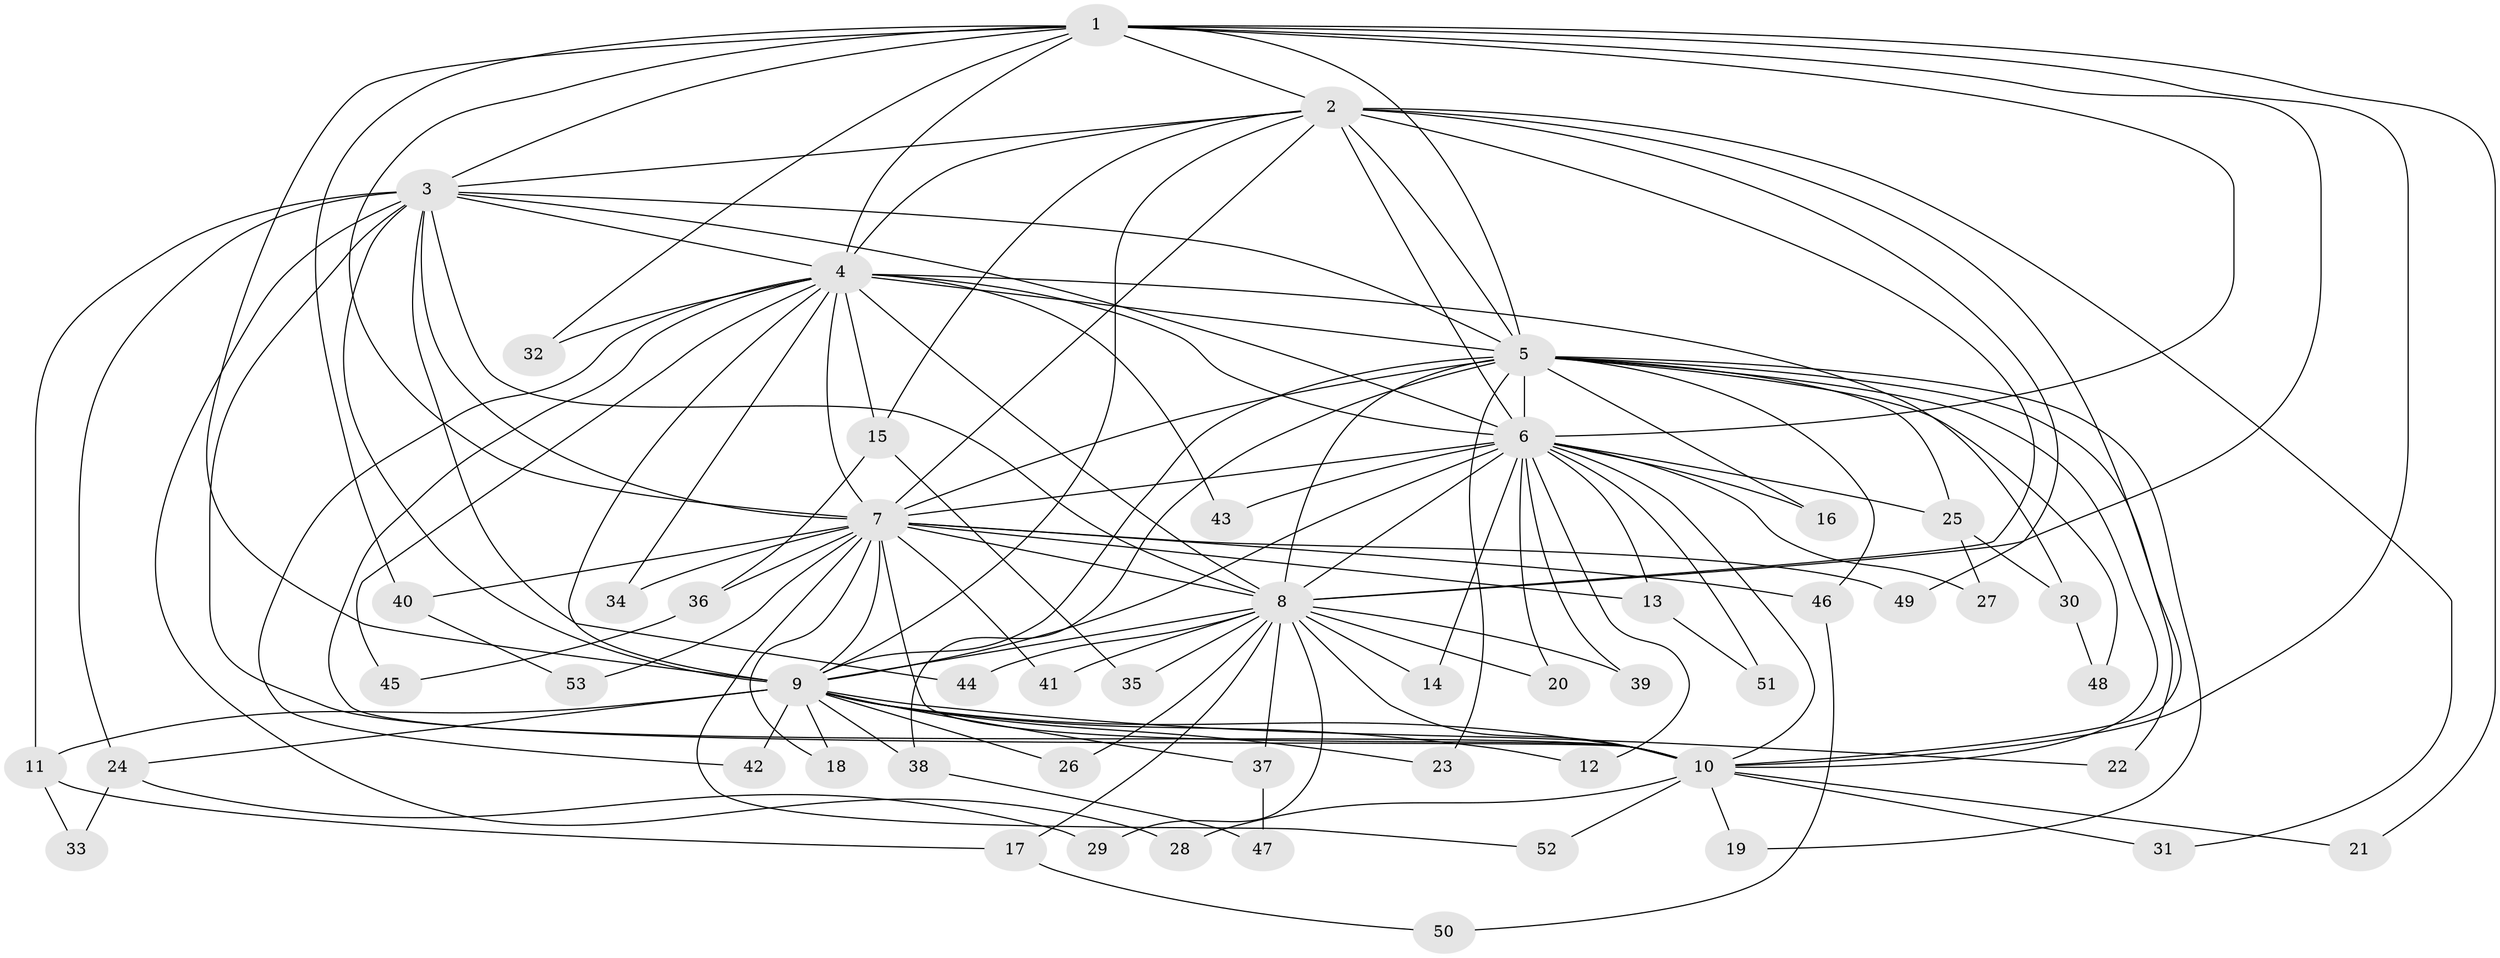 // Generated by graph-tools (version 1.1) at 2025/35/03/09/25 02:35:00]
// undirected, 53 vertices, 131 edges
graph export_dot {
graph [start="1"]
  node [color=gray90,style=filled];
  1;
  2;
  3;
  4;
  5;
  6;
  7;
  8;
  9;
  10;
  11;
  12;
  13;
  14;
  15;
  16;
  17;
  18;
  19;
  20;
  21;
  22;
  23;
  24;
  25;
  26;
  27;
  28;
  29;
  30;
  31;
  32;
  33;
  34;
  35;
  36;
  37;
  38;
  39;
  40;
  41;
  42;
  43;
  44;
  45;
  46;
  47;
  48;
  49;
  50;
  51;
  52;
  53;
  1 -- 2;
  1 -- 3;
  1 -- 4;
  1 -- 5;
  1 -- 6;
  1 -- 7;
  1 -- 8;
  1 -- 9;
  1 -- 10;
  1 -- 21;
  1 -- 32;
  1 -- 40;
  2 -- 3;
  2 -- 4;
  2 -- 5;
  2 -- 6;
  2 -- 7;
  2 -- 8;
  2 -- 9;
  2 -- 10;
  2 -- 15;
  2 -- 31;
  2 -- 49;
  3 -- 4;
  3 -- 5;
  3 -- 6;
  3 -- 7;
  3 -- 8;
  3 -- 9;
  3 -- 10;
  3 -- 11;
  3 -- 24;
  3 -- 28;
  3 -- 44;
  4 -- 5;
  4 -- 6;
  4 -- 7;
  4 -- 8;
  4 -- 9;
  4 -- 10;
  4 -- 15;
  4 -- 30;
  4 -- 32;
  4 -- 34;
  4 -- 42;
  4 -- 43;
  4 -- 45;
  5 -- 6;
  5 -- 7;
  5 -- 8;
  5 -- 9;
  5 -- 10;
  5 -- 16;
  5 -- 19;
  5 -- 22;
  5 -- 23;
  5 -- 25;
  5 -- 38;
  5 -- 46;
  5 -- 48;
  6 -- 7;
  6 -- 8;
  6 -- 9;
  6 -- 10;
  6 -- 12;
  6 -- 13;
  6 -- 14;
  6 -- 16;
  6 -- 20;
  6 -- 25;
  6 -- 27;
  6 -- 39;
  6 -- 43;
  6 -- 51;
  7 -- 8;
  7 -- 9;
  7 -- 10;
  7 -- 13;
  7 -- 18;
  7 -- 34;
  7 -- 36;
  7 -- 40;
  7 -- 41;
  7 -- 46;
  7 -- 49;
  7 -- 52;
  7 -- 53;
  8 -- 9;
  8 -- 10;
  8 -- 14;
  8 -- 17;
  8 -- 20;
  8 -- 26;
  8 -- 29;
  8 -- 35;
  8 -- 37;
  8 -- 39;
  8 -- 41;
  8 -- 44;
  9 -- 10;
  9 -- 11;
  9 -- 12;
  9 -- 18;
  9 -- 22;
  9 -- 23;
  9 -- 24;
  9 -- 26;
  9 -- 37;
  9 -- 38;
  9 -- 42;
  10 -- 19;
  10 -- 21;
  10 -- 28;
  10 -- 31;
  10 -- 52;
  11 -- 17;
  11 -- 33;
  13 -- 51;
  15 -- 35;
  15 -- 36;
  17 -- 50;
  24 -- 29;
  24 -- 33;
  25 -- 27;
  25 -- 30;
  30 -- 48;
  36 -- 45;
  37 -- 47;
  38 -- 47;
  40 -- 53;
  46 -- 50;
}

